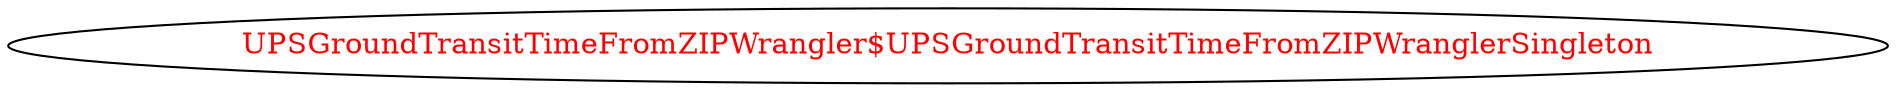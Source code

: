digraph dependencyGraph {
 concentrate=true;
 ranksep="2.0";
 rankdir="LR"; 
 splines="ortho";
"UPSGroundTransitTimeFromZIPWrangler$UPSGroundTransitTimeFromZIPWranglerSingleton" [fontcolor="red"];
}